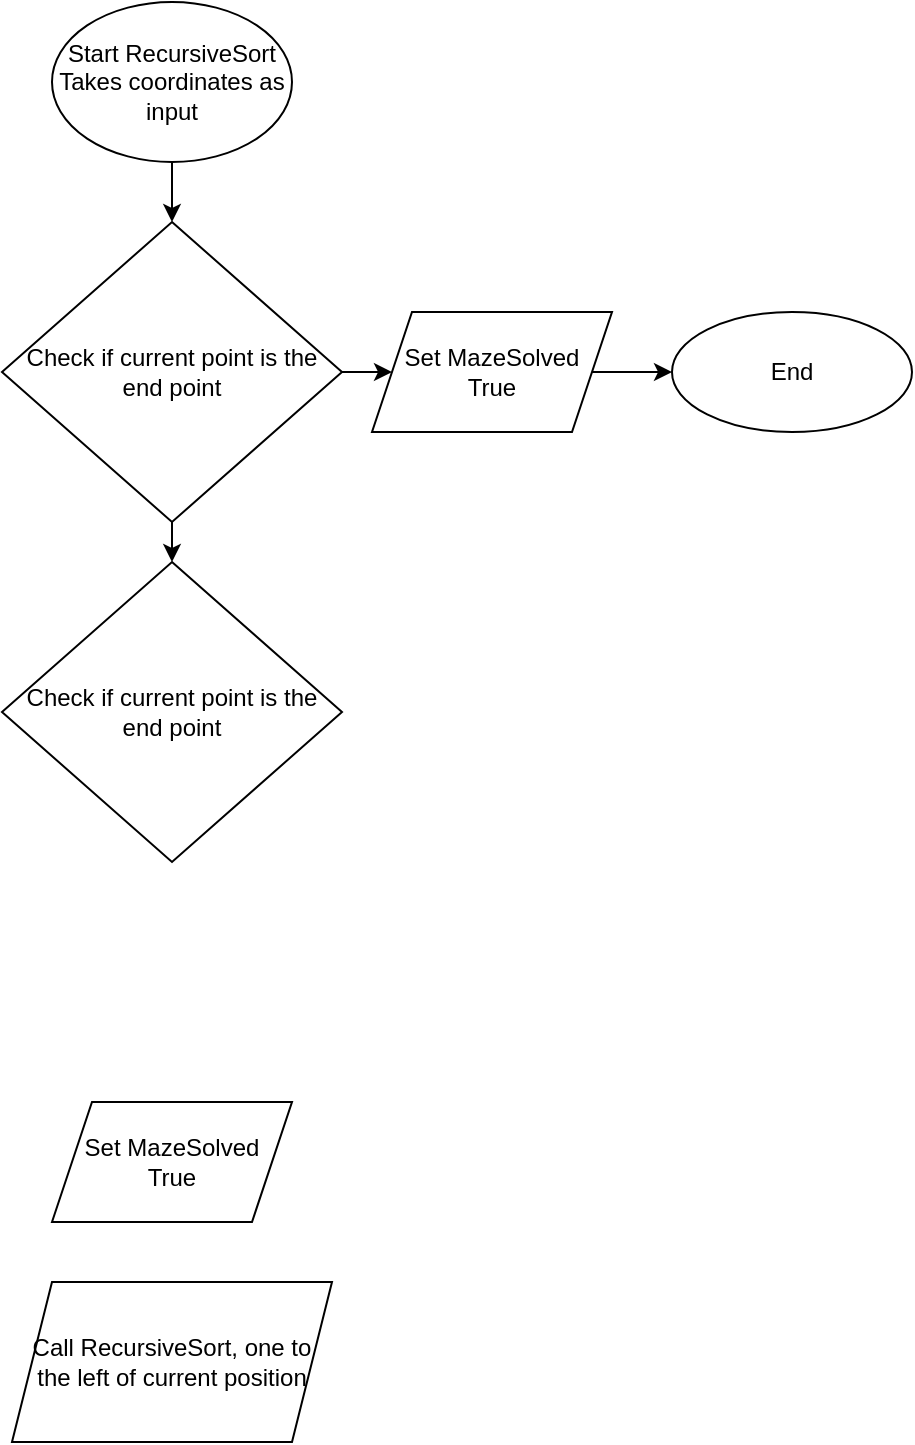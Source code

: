 <mxfile version="16.2.4" type="github">
  <diagram id="2oNCtZzaEauoNy7HWeSt" name="Page-1">
    <mxGraphModel dx="782" dy="706" grid="1" gridSize="10" guides="1" tooltips="1" connect="1" arrows="1" fold="1" page="1" pageScale="1" pageWidth="827" pageHeight="1169" math="0" shadow="0">
      <root>
        <mxCell id="0" />
        <mxCell id="1" parent="0" />
        <mxCell id="xncA3wTDK_yP83BFo-M3-3" value="" style="edgeStyle=orthogonalEdgeStyle;rounded=0;orthogonalLoop=1;jettySize=auto;html=1;" parent="1" source="xncA3wTDK_yP83BFo-M3-1" edge="1">
          <mxGeometry relative="1" as="geometry">
            <mxPoint x="400" y="430" as="targetPoint" />
          </mxGeometry>
        </mxCell>
        <mxCell id="xncA3wTDK_yP83BFo-M3-1" value="Start RecursiveSort&lt;br&gt;Takes coordinates as input" style="ellipse;whiteSpace=wrap;html=1;" parent="1" vertex="1">
          <mxGeometry x="340" y="320" width="120" height="80" as="geometry" />
        </mxCell>
        <mxCell id="xncA3wTDK_yP83BFo-M3-7" value="" style="edgeStyle=orthogonalEdgeStyle;rounded=0;orthogonalLoop=1;jettySize=auto;html=1;" parent="1" source="xncA3wTDK_yP83BFo-M3-5" target="xncA3wTDK_yP83BFo-M3-6" edge="1">
          <mxGeometry relative="1" as="geometry" />
        </mxCell>
        <mxCell id="gamPem3xOQ82sWE4ZMdJ-4" style="edgeStyle=orthogonalEdgeStyle;rounded=0;orthogonalLoop=1;jettySize=auto;html=1;exitX=0.5;exitY=1;exitDx=0;exitDy=0;" edge="1" parent="1" source="xncA3wTDK_yP83BFo-M3-5">
          <mxGeometry relative="1" as="geometry">
            <mxPoint x="400" y="600" as="targetPoint" />
          </mxGeometry>
        </mxCell>
        <mxCell id="xncA3wTDK_yP83BFo-M3-5" value="&lt;span&gt;Check if current point is the end point&lt;/span&gt;" style="rhombus;whiteSpace=wrap;html=1;" parent="1" vertex="1">
          <mxGeometry x="315" y="430" width="170" height="150" as="geometry" />
        </mxCell>
        <mxCell id="xncA3wTDK_yP83BFo-M3-9" value="" style="edgeStyle=orthogonalEdgeStyle;rounded=0;orthogonalLoop=1;jettySize=auto;html=1;" parent="1" source="xncA3wTDK_yP83BFo-M3-6" target="xncA3wTDK_yP83BFo-M3-8" edge="1">
          <mxGeometry relative="1" as="geometry" />
        </mxCell>
        <mxCell id="xncA3wTDK_yP83BFo-M3-6" value="Set MazeSolved&lt;br&gt;True" style="shape=parallelogram;perimeter=parallelogramPerimeter;whiteSpace=wrap;html=1;fixedSize=1;" parent="1" vertex="1">
          <mxGeometry x="500" y="475" width="120" height="60" as="geometry" />
        </mxCell>
        <mxCell id="xncA3wTDK_yP83BFo-M3-8" value="End" style="ellipse;whiteSpace=wrap;html=1;" parent="1" vertex="1">
          <mxGeometry x="650" y="475" width="120" height="60" as="geometry" />
        </mxCell>
        <mxCell id="gamPem3xOQ82sWE4ZMdJ-1" value="Call RecursiveSort, one to the left of current position" style="shape=parallelogram;perimeter=parallelogramPerimeter;whiteSpace=wrap;html=1;fixedSize=1;" vertex="1" parent="1">
          <mxGeometry x="320" y="960" width="160" height="80" as="geometry" />
        </mxCell>
        <mxCell id="gamPem3xOQ82sWE4ZMdJ-6" value="Set MazeSolved&lt;br&gt;True" style="shape=parallelogram;perimeter=parallelogramPerimeter;whiteSpace=wrap;html=1;fixedSize=1;" vertex="1" parent="1">
          <mxGeometry x="340" y="870" width="120" height="60" as="geometry" />
        </mxCell>
        <mxCell id="gamPem3xOQ82sWE4ZMdJ-7" value="&lt;span&gt;Check if current point is the end point&lt;/span&gt;" style="rhombus;whiteSpace=wrap;html=1;" vertex="1" parent="1">
          <mxGeometry x="315" y="600" width="170" height="150" as="geometry" />
        </mxCell>
      </root>
    </mxGraphModel>
  </diagram>
</mxfile>
